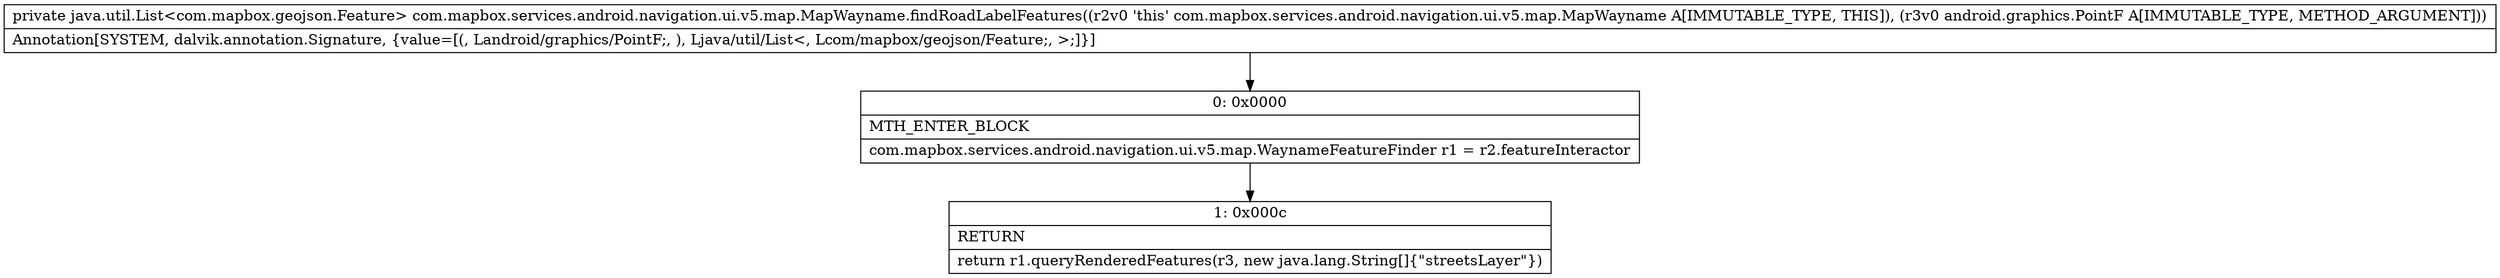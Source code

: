 digraph "CFG forcom.mapbox.services.android.navigation.ui.v5.map.MapWayname.findRoadLabelFeatures(Landroid\/graphics\/PointF;)Ljava\/util\/List;" {
Node_0 [shape=record,label="{0\:\ 0x0000|MTH_ENTER_BLOCK\l|com.mapbox.services.android.navigation.ui.v5.map.WaynameFeatureFinder r1 = r2.featureInteractor\l}"];
Node_1 [shape=record,label="{1\:\ 0x000c|RETURN\l|return r1.queryRenderedFeatures(r3, new java.lang.String[]\{\"streetsLayer\"\})\l}"];
MethodNode[shape=record,label="{private java.util.List\<com.mapbox.geojson.Feature\> com.mapbox.services.android.navigation.ui.v5.map.MapWayname.findRoadLabelFeatures((r2v0 'this' com.mapbox.services.android.navigation.ui.v5.map.MapWayname A[IMMUTABLE_TYPE, THIS]), (r3v0 android.graphics.PointF A[IMMUTABLE_TYPE, METHOD_ARGUMENT]))  | Annotation[SYSTEM, dalvik.annotation.Signature, \{value=[(, Landroid\/graphics\/PointF;, ), Ljava\/util\/List\<, Lcom\/mapbox\/geojson\/Feature;, \>;]\}]\l}"];
MethodNode -> Node_0;
Node_0 -> Node_1;
}

